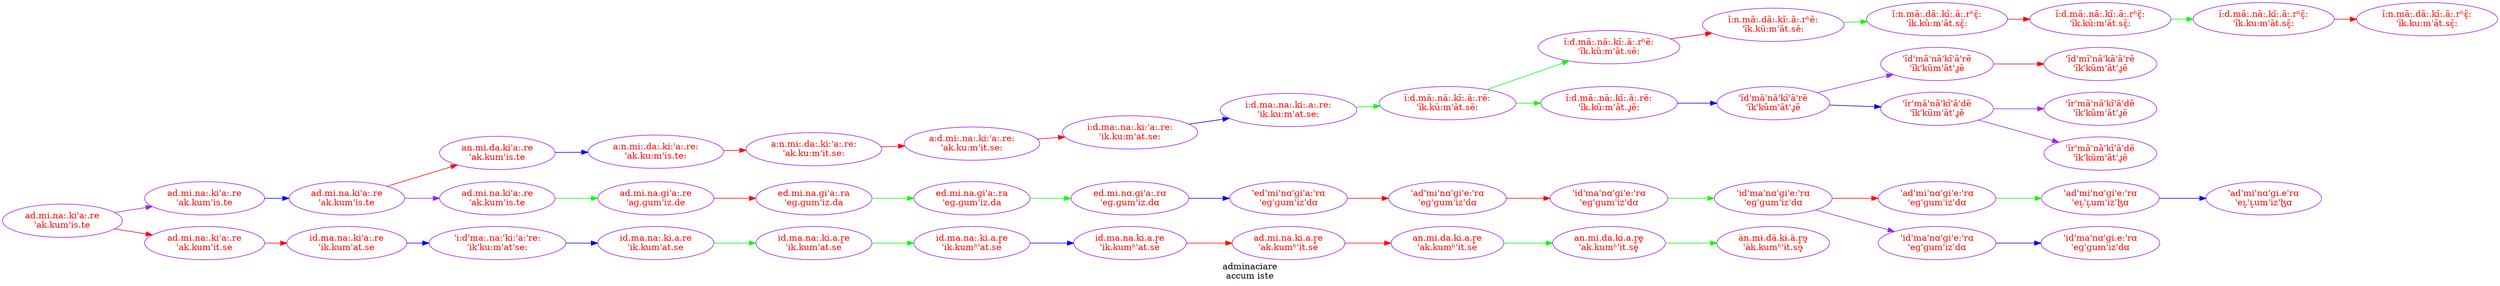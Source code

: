 digraph " We display the history of a word" {
label = "adminaciare
accum iste" 
graph[rankdir="LR"];
node [style="filled", fillcolor = "white"];
edge [style="solid", color="purple"];
0 [label="ad.mi.na:.ki'a:.re
'ak.kum'is.te", fillcolor= white, color="purple",  fontcolor="red"];
1 [label="ad.mi.na.ki'a:.re
'ak.kum'is.te", fillcolor= white, color="purple",  fontcolor="red"];
2 [label="'ed'mi'nɑ'ɡi'a:'rɑ
'eɡ'ɡum'iz'dɑ", fillcolor= white, color="purple",  fontcolor="red"];
3 [label="i:d.ma:.na:.ki:'a:.re:
'ik.ku:m'at.se:", fillcolor= white, color="purple",  fontcolor="red"];
4 [label="an.mi.da.ki'a:.re
'ak.kum'is.te", fillcolor= white, color="purple",  fontcolor="red"];
5 [label="'ĩr'mã'nã'kĩ'ã'dẽ
'ĩk'kũm'ãt'ɹ̥ẽ", fillcolor= white, color="purple",  fontcolor="red"];
6 [label="'i:d'ma:.na:'ki:'a:'re:
'ik'ku:m'at'se:", fillcolor= white, color="purple",  fontcolor="red"];
7 [label="ĩ:d.mã:.nã:.kĩ:.ã:.rʰɛ̞̃:
'ĩk.kũ:m'ãt.sɛ̞̃:", fillcolor= white, color="purple",  fontcolor="red"];
8 [label="ad.mi.na.ki.a.r̟̟e
'ak.kumʰ'it.se", fillcolor= white, color="purple",  fontcolor="red"];
9 [label="ed.mi.nɑ.ɡi'a:.rɑ
'eɡ.ɡum'iz.dɑ", fillcolor= white, color="purple",  fontcolor="red"];
10 [label="'ĩd'mã'nã'kĩ'ã'rẽ
'ĩk'kũm'ãt'ɹ̥ẽ", fillcolor= white, color="purple",  fontcolor="red"];
11 [label="ĩ:n.mã:.dã:.kĩ:.ã:.rʰɛ̞̃:
'ĩk.kũ:m'ãt.sɛ̞̃:", fillcolor= white, color="purple",  fontcolor="red"];
12 [label="an.mi.da.ki.a.r̟̟e
'ak.kumʰ'it.se", fillcolor= white, color="purple",  fontcolor="red"];
13 [label="ed.mi.na.ɡi'a:.ra
'eɡ.ɡum'iz.da", fillcolor= white, color="purple",  fontcolor="red"];
14 [label="'id'ma'nɑ'ɡi.e:'rɑ
'eɡ'ɡum'iz'dɑ", fillcolor= white, color="purple",  fontcolor="red"];
15 [label="ĩ:d.mã:.nã:.kĩ:.ã:.rʰɛ̞̃:
'ĩk.ku:m'ãt.sɛ̞̃:", fillcolor= white, color="purple",  fontcolor="red"];
16 [label="ĩ:d.mã:.nã:.kĩ:.ã:.rʰẽ:
'ĩk.kũ:m'ãt.sẽ:", fillcolor= white, color="purple",  fontcolor="red"];
17 [label="'ĩd'mĩ'nã'kã'ã'rẽ
'ĩk'kũm'ãt'ɹ̥ẽ", fillcolor= white, color="purple",  fontcolor="red"];
18 [label="id.ma.na:.ki'a:.re
'ik.kum'at.se", fillcolor= white, color="purple",  fontcolor="red"];
19 [label="ad.mi.na:.ki'a:.re
'ak.kum'it.se", fillcolor= white, color="purple",  fontcolor="red"];
20 [label="id.ma.na:.ki.a.r̟̟e
'ik.kum'at.se", fillcolor= white, color="purple",  fontcolor="red"];
21 [label="'ad'mi'nɑ'ɡi.e'rɑ
'eʟ̝'ʟ̝um'iz'ɮɑ", fillcolor= white, color="purple",  fontcolor="red"];
22 [label="'ĩd'mã'nã'kĩ'ã'rẽ
'ĩk'kũm'ãt'ɹ̥ẽ", fillcolor= white, color="purple",  fontcolor="red"];
23 [label="an.mi.da.ki.a.r̟̟e̥
'ak.kumʰ'it.se̥", fillcolor= white, color="purple",  fontcolor="red"];
24 [label="ĩ:d.mã:.nã:.kĩ:.ã:.rẽ:
'ĩk.kũ:m'ãt.ɹ̥ẽ:", fillcolor= white, color="purple",  fontcolor="red"];
25 [label="ad.mi.na.ɡi'a:.re
'aɡ.ɡum'iz.de", fillcolor= white, color="purple",  fontcolor="red"];
26 [label="'ĩr'mã'nã'kĩ'ã'dẽ
'ĩk'kũm'ãt'ɹ̥ẽ", fillcolor= white, color="purple",  fontcolor="red"];
27 [label="a:n.mi:.da:.ki:'a:.re:
'ak.ku:m'is.te:", fillcolor= white, color="purple",  fontcolor="red"];
28 [label="a:d.mi:.na:.ki:'a:.re:
'ak.ku:m'it.se:", fillcolor= white, color="purple",  fontcolor="red"];
29 [label="'ad'mi'nɑ'ɡi'e:'rɑ
'eɡ'ɡum'iz'dɑ", fillcolor= white, color="purple",  fontcolor="red"];
30 [label="ĩ:n.mã:.dã:.kĩ:.ã:.rʰẽ:
'ĩk.kũ:m'ãt.sẽ:", fillcolor= white, color="purple",  fontcolor="red"];
31 [label="än.mɨ.dä.kɨ.ä.r̟̟ɘ̥
'äk.kumʰ'ɨt.sɘ̥", fillcolor= white, color="purple",  fontcolor="red"];
32 [label="id.ma.na.ki.a.r̟̟e
'ik.kumʰ'at.se", fillcolor= white, color="purple",  fontcolor="red"];
33 [label="id.ma.na:.ki.a.r̟̟e
'ik.kumʰ'at.se", fillcolor= white, color="purple",  fontcolor="red"];
34 [label="'ad'mi'nɑ'ɡi'e:'rɑ
'eʟ̝'ʟ̝um'iz'ɮɑ", fillcolor= white, color="purple",  fontcolor="red"];
35 [label="id.ma.na:.ki.a.re
'ik.kum'at.se", fillcolor= white, color="purple",  fontcolor="red"];
36 [label="'id'ma'nɑ'ɡi'e:'rɑ
'eɡ'ɡum'iz'dɑ", fillcolor= white, color="purple",  fontcolor="red"];
37 [label="'ad'mi'nɑ'ɡi'e:'rɑ
'eɡ'ɡum'iz'dɑ", fillcolor= white, color="purple",  fontcolor="red"];
38 [label="i:d.ma:.na:.ki:.a:.re:
'ik.ku:m'at.se:", fillcolor= white, color="purple",  fontcolor="red"];
39 [label="ad.mi.na:.ki'a:.re
'ak.kum'is.te", fillcolor= white, color="purple",  fontcolor="red"];
40 [label="ad.mi.na.ki'a:.re
'ak.kum'is.te", fillcolor= white, color="purple",  fontcolor="red"];
41 [label="ed.mi.na.ɡi'a:.ra
'eɡ.ɡum'iz.da", fillcolor= white, color="purple",  fontcolor="red"];
42 [label="ĩ:n.mã:.dã:.kĩ:.ã:.rʰɛ̞̃:
'ĩk.ku:m'ãt.sɛ̞̃:", fillcolor= white, color="purple",  fontcolor="red"];
43 [label="a:n.mi:.da:.ki:'a:.re:
'ak.ku:m'it.se:", fillcolor= white, color="purple",  fontcolor="red"];
44 [label="'id'ma'nɑ'ɡi'e:'rɑ
'eɡ'ɡum'iz'dɑ", fillcolor= white, color="purple",  fontcolor="red"];
45 [label="ĩ:d.mã:.nã:.kĩ:.ã:.rẽ:
'ĩk.kũ:m'ãt.sẽ:", fillcolor= white, color="purple",  fontcolor="red"];
46 [label="'ĩr'mã'nã'kĩ'ã'dẽ
'ĩk'kũm'ãt'ɹ̥ẽ", fillcolor= white, color="purple",  fontcolor="red"];
47 [label="'id'ma'nɑ'ɡi'e:'rɑ
'eɡ'ɡum'iz'dɑ", fillcolor= white, color="purple",  fontcolor="red"];
0 -> 1[style="solid", color="blue"];
39 -> 0;
36 -> 44[style="solid", color="green"];
37 -> 36[style="solid", color="red"];
2 -> 37[style="solid", color="red"];
9 -> 2[style="solid", color="blue"];
41 -> 9[style="solid", color="green"];
13 -> 41[style="solid", color="green"];
25 -> 13[style="solid", color="red"];
40 -> 25[style="solid", color="green"];
1 -> 40;
38 -> 45[style="solid", color="green"];
3 -> 38[style="solid", color="blue"];
28 -> 3[style="solid", color="red"];
43 -> 28[style="solid", color="red"];
27 -> 43[style="solid", color="red"];
4 -> 27[style="solid", color="blue"];
1 -> 4[style="solid", color="red"];
24 -> 22[style="solid", color="blue"];
45 -> 24[style="solid", color="green"];
22 -> 46[style="solid", color="blue"];
47 -> 14[style="solid", color="blue"];
44 -> 47;
34 -> 21[style="solid", color="blue"];
29 -> 34[style="solid", color="green"];
44 -> 29[style="solid", color="red"];
46 -> 5;
46 -> 26;
10 -> 17[style="solid", color="red"];
22 -> 10;
15 -> 42[style="solid", color="red"];
7 -> 15[style="solid", color="green"];
11 -> 7[style="solid", color="red"];
30 -> 11[style="solid", color="green"];
16 -> 30[style="solid", color="red"];
45 -> 16[style="solid", color="green"];
23 -> 31[style="solid", color="green"];
12 -> 23[style="solid", color="green"];
8 -> 12[style="solid", color="red"];
32 -> 8[style="solid", color="red"];
33 -> 32[style="solid", color="blue"];
20 -> 33[style="solid", color="green"];
35 -> 20[style="solid", color="green"];
6 -> 35[style="solid", color="blue"];
18 -> 6[style="solid", color="blue"];
19 -> 18[style="solid", color="red"];
39 -> 19[style="solid", color="red"];
}